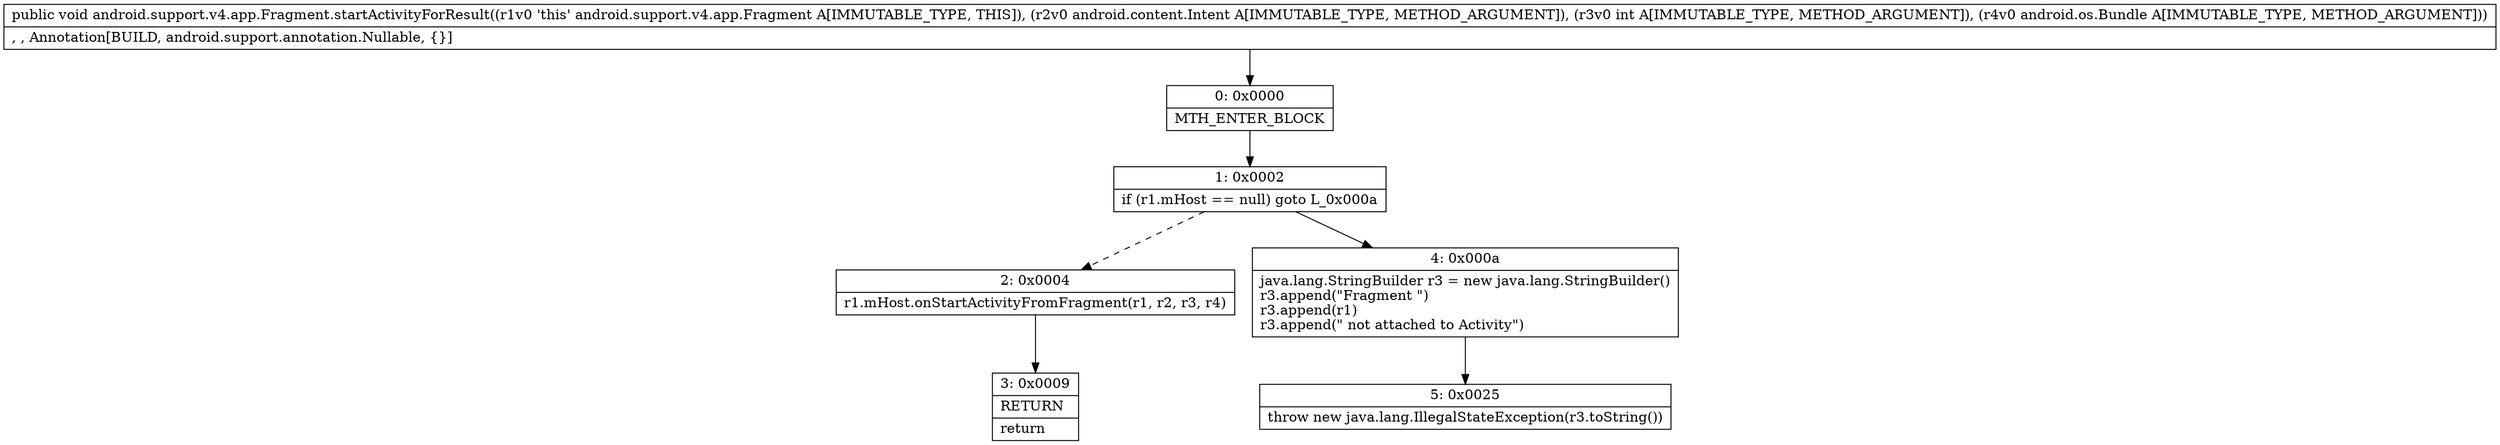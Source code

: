 digraph "CFG forandroid.support.v4.app.Fragment.startActivityForResult(Landroid\/content\/Intent;ILandroid\/os\/Bundle;)V" {
Node_0 [shape=record,label="{0\:\ 0x0000|MTH_ENTER_BLOCK\l}"];
Node_1 [shape=record,label="{1\:\ 0x0002|if (r1.mHost == null) goto L_0x000a\l}"];
Node_2 [shape=record,label="{2\:\ 0x0004|r1.mHost.onStartActivityFromFragment(r1, r2, r3, r4)\l}"];
Node_3 [shape=record,label="{3\:\ 0x0009|RETURN\l|return\l}"];
Node_4 [shape=record,label="{4\:\ 0x000a|java.lang.StringBuilder r3 = new java.lang.StringBuilder()\lr3.append(\"Fragment \")\lr3.append(r1)\lr3.append(\" not attached to Activity\")\l}"];
Node_5 [shape=record,label="{5\:\ 0x0025|throw new java.lang.IllegalStateException(r3.toString())\l}"];
MethodNode[shape=record,label="{public void android.support.v4.app.Fragment.startActivityForResult((r1v0 'this' android.support.v4.app.Fragment A[IMMUTABLE_TYPE, THIS]), (r2v0 android.content.Intent A[IMMUTABLE_TYPE, METHOD_ARGUMENT]), (r3v0 int A[IMMUTABLE_TYPE, METHOD_ARGUMENT]), (r4v0 android.os.Bundle A[IMMUTABLE_TYPE, METHOD_ARGUMENT]))  | , , Annotation[BUILD, android.support.annotation.Nullable, \{\}]\l}"];
MethodNode -> Node_0;
Node_0 -> Node_1;
Node_1 -> Node_2[style=dashed];
Node_1 -> Node_4;
Node_2 -> Node_3;
Node_4 -> Node_5;
}

